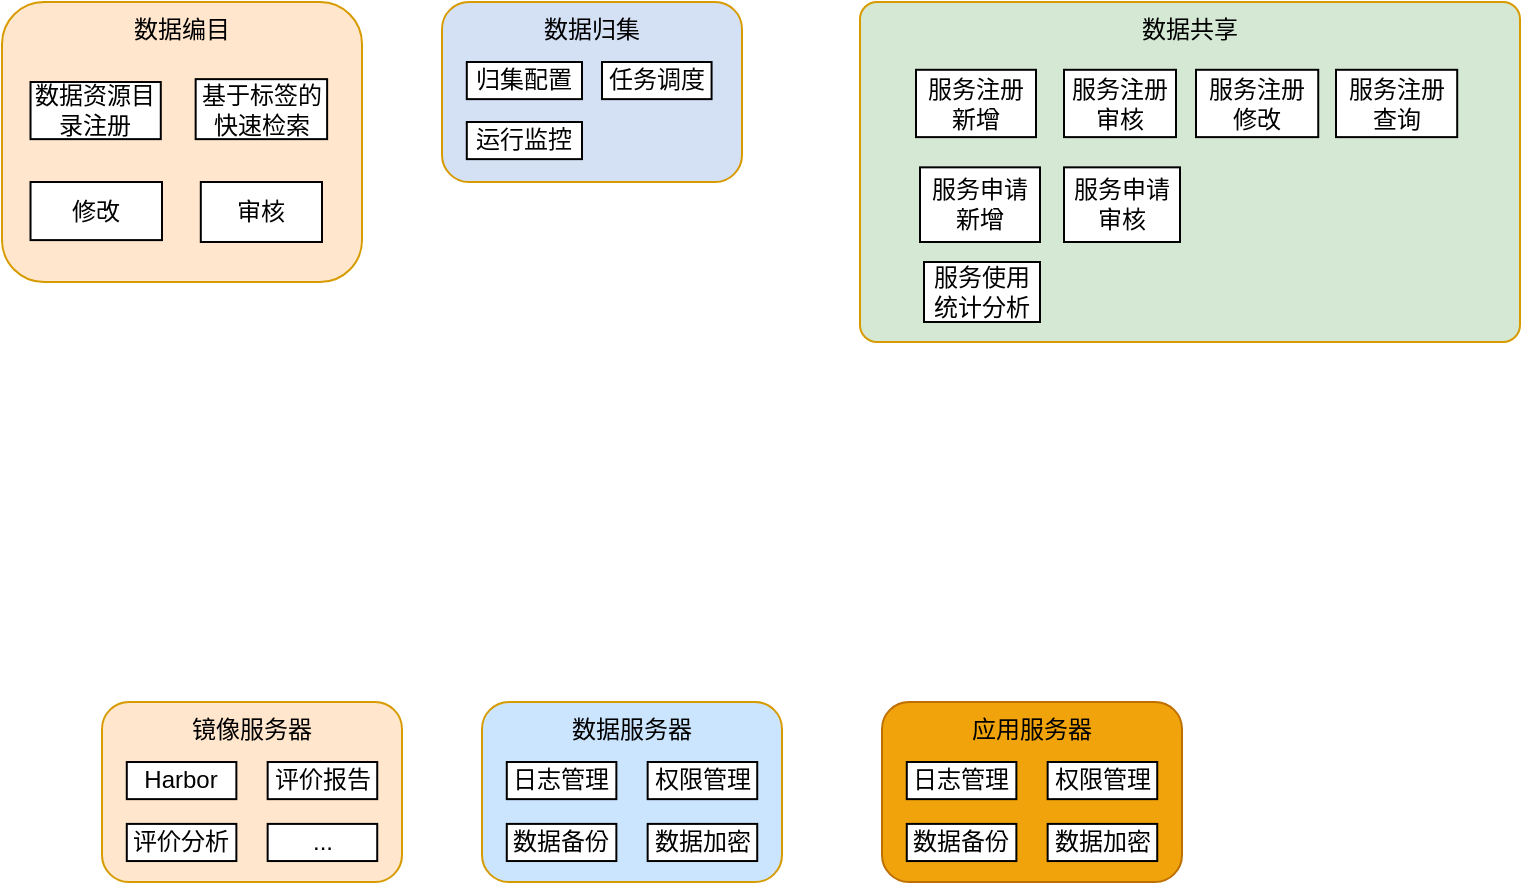 <mxfile version="20.2.3" type="github">
  <diagram id="Cf0lLEK_9qnLcHxA3XWf" name="部署图">
    <mxGraphModel dx="868" dy="620" grid="1" gridSize="10" guides="1" tooltips="1" connect="1" arrows="1" fold="1" page="1" pageScale="1" pageWidth="827" pageHeight="1169" math="0" shadow="0">
      <root>
        <mxCell id="0" />
        <mxCell id="1" parent="0" />
        <mxCell id="Lmyy_30AQW-yStVO0VXv-1" value="" style="group" vertex="1" connectable="0" parent="1">
          <mxGeometry x="40" y="50" width="180" height="140" as="geometry" />
        </mxCell>
        <mxCell id="Lmyy_30AQW-yStVO0VXv-2" value="数据编目" style="rounded=1;whiteSpace=wrap;html=1;fillColor=#ffe6cc;strokeColor=#d79b00;verticalAlign=top;" vertex="1" parent="Lmyy_30AQW-yStVO0VXv-1">
          <mxGeometry width="180" height="140" as="geometry" />
        </mxCell>
        <mxCell id="Lmyy_30AQW-yStVO0VXv-3" value="基于标签的快速检索" style="rounded=0;whiteSpace=wrap;html=1;" vertex="1" parent="Lmyy_30AQW-yStVO0VXv-1">
          <mxGeometry x="96.83" y="38.57" width="65.74" height="30" as="geometry" />
        </mxCell>
        <mxCell id="Lmyy_30AQW-yStVO0VXv-4" value="数据资源目录注册" style="rounded=0;whiteSpace=wrap;html=1;" vertex="1" parent="Lmyy_30AQW-yStVO0VXv-1">
          <mxGeometry x="14.26" y="40" width="65.13" height="28.57" as="geometry" />
        </mxCell>
        <mxCell id="Lmyy_30AQW-yStVO0VXv-5" value="修改" style="rounded=0;whiteSpace=wrap;html=1;" vertex="1" parent="Lmyy_30AQW-yStVO0VXv-1">
          <mxGeometry x="14.26" y="90" width="65.74" height="29.05" as="geometry" />
        </mxCell>
        <mxCell id="Lmyy_30AQW-yStVO0VXv-6" value="审核" style="rounded=0;whiteSpace=wrap;html=1;" vertex="1" parent="Lmyy_30AQW-yStVO0VXv-1">
          <mxGeometry x="99.4" y="90" width="60.6" height="30" as="geometry" />
        </mxCell>
        <mxCell id="Lmyy_30AQW-yStVO0VXv-7" value="" style="group;fillColor=default;fillStyle=hatch;container=0;" vertex="1" connectable="0" parent="1">
          <mxGeometry x="50" y="210" width="150" height="90.001" as="geometry" />
        </mxCell>
        <mxCell id="Lmyy_30AQW-yStVO0VXv-16" value="" style="group;fillColor=default;fillStyle=hatch;" vertex="1" connectable="0" parent="1">
          <mxGeometry x="260" y="50" width="150" height="90.001" as="geometry" />
        </mxCell>
        <mxCell id="Lmyy_30AQW-yStVO0VXv-17" value="数据归集" style="rounded=1;whiteSpace=wrap;html=1;fillColor=#D4E1F5;strokeColor=#d79b00;verticalAlign=top;" vertex="1" parent="Lmyy_30AQW-yStVO0VXv-16">
          <mxGeometry width="150" height="90" as="geometry" />
        </mxCell>
        <mxCell id="Lmyy_30AQW-yStVO0VXv-18" value="归集配置" style="rounded=0;whiteSpace=wrap;html=1;" vertex="1" parent="Lmyy_30AQW-yStVO0VXv-16">
          <mxGeometry x="12.4" y="30" width="57.6" height="18.57" as="geometry" />
        </mxCell>
        <mxCell id="Lmyy_30AQW-yStVO0VXv-19" value="任务调度" style="rounded=0;whiteSpace=wrap;html=1;" vertex="1" parent="Lmyy_30AQW-yStVO0VXv-16">
          <mxGeometry x="80.001" y="29.999" width="54.783" height="18.571" as="geometry" />
        </mxCell>
        <mxCell id="Lmyy_30AQW-yStVO0VXv-20" value="运行监控" style="rounded=0;whiteSpace=wrap;html=1;" vertex="1" parent="Lmyy_30AQW-yStVO0VXv-16">
          <mxGeometry x="12.4" y="60" width="57.6" height="18.57" as="geometry" />
        </mxCell>
        <mxCell id="Lmyy_30AQW-yStVO0VXv-21" value="" style="group;fillColor=default;fillStyle=hatch;" vertex="1" connectable="0" parent="1">
          <mxGeometry x="470" y="50" width="330" height="170" as="geometry" />
        </mxCell>
        <mxCell id="Lmyy_30AQW-yStVO0VXv-22" value="" style="group" vertex="1" connectable="0" parent="Lmyy_30AQW-yStVO0VXv-21">
          <mxGeometry x="-1" width="330" height="170" as="geometry" />
        </mxCell>
        <mxCell id="Lmyy_30AQW-yStVO0VXv-23" value="数据共享" style="rounded=1;whiteSpace=wrap;html=1;fillColor=#D5E8D4;strokeColor=#d79b00;verticalAlign=top;arcSize=5;" vertex="1" parent="Lmyy_30AQW-yStVO0VXv-22">
          <mxGeometry width="330" height="170" as="geometry" />
        </mxCell>
        <mxCell id="Lmyy_30AQW-yStVO0VXv-24" value="服务注册新增" style="rounded=0;whiteSpace=wrap;html=1;" vertex="1" parent="Lmyy_30AQW-yStVO0VXv-22">
          <mxGeometry x="28" y="33.9" width="60" height="33.66" as="geometry" />
        </mxCell>
        <mxCell id="Lmyy_30AQW-yStVO0VXv-25" value="服务注册审核" style="rounded=0;whiteSpace=wrap;html=1;" vertex="1" parent="Lmyy_30AQW-yStVO0VXv-22">
          <mxGeometry x="102" y="33.9" width="56" height="33.66" as="geometry" />
        </mxCell>
        <mxCell id="Lmyy_30AQW-yStVO0VXv-26" value="服务注册修改" style="rounded=0;whiteSpace=wrap;html=1;" vertex="1" parent="Lmyy_30AQW-yStVO0VXv-22">
          <mxGeometry x="168" y="33.9" width="61.12" height="33.66" as="geometry" />
        </mxCell>
        <mxCell id="Lmyy_30AQW-yStVO0VXv-27" value="服务注册查询" style="rounded=0;whiteSpace=wrap;html=1;" vertex="1" parent="Lmyy_30AQW-yStVO0VXv-22">
          <mxGeometry x="238" y="33.9" width="60.6" height="33.66" as="geometry" />
        </mxCell>
        <mxCell id="Lmyy_30AQW-yStVO0VXv-28" value="服务申请新增" style="rounded=0;whiteSpace=wrap;html=1;" vertex="1" parent="Lmyy_30AQW-yStVO0VXv-22">
          <mxGeometry x="30" y="82.67" width="60" height="37.33" as="geometry" />
        </mxCell>
        <mxCell id="Lmyy_30AQW-yStVO0VXv-29" value="服务申请审核" style="rounded=0;whiteSpace=wrap;html=1;" vertex="1" parent="Lmyy_30AQW-yStVO0VXv-22">
          <mxGeometry x="102" y="82.67" width="58" height="37.33" as="geometry" />
        </mxCell>
        <mxCell id="Lmyy_30AQW-yStVO0VXv-30" value="服务使用统计分析" style="rounded=0;whiteSpace=wrap;html=1;" vertex="1" parent="Lmyy_30AQW-yStVO0VXv-22">
          <mxGeometry x="32" y="130" width="58" height="30" as="geometry" />
        </mxCell>
        <mxCell id="Lmyy_30AQW-yStVO0VXv-31" value="" style="group" vertex="1" connectable="0" parent="1">
          <mxGeometry x="280" y="400" width="150" height="90" as="geometry" />
        </mxCell>
        <mxCell id="Lmyy_30AQW-yStVO0VXv-32" value="数据服务器" style="rounded=1;whiteSpace=wrap;html=1;fillColor=#CCE5FF;strokeColor=#d79b00;verticalAlign=top;" vertex="1" parent="Lmyy_30AQW-yStVO0VXv-31">
          <mxGeometry width="150" height="90" as="geometry" />
        </mxCell>
        <mxCell id="Lmyy_30AQW-yStVO0VXv-33" value="数据备份" style="rounded=0;whiteSpace=wrap;html=1;" vertex="1" parent="Lmyy_30AQW-yStVO0VXv-31">
          <mxGeometry x="12.396" y="60.952" width="54.783" height="18.571" as="geometry" />
        </mxCell>
        <mxCell id="Lmyy_30AQW-yStVO0VXv-34" value="数据加密" style="rounded=0;whiteSpace=wrap;html=1;" vertex="1" parent="Lmyy_30AQW-yStVO0VXv-31">
          <mxGeometry x="82.831" y="60.952" width="54.783" height="18.571" as="geometry" />
        </mxCell>
        <mxCell id="Lmyy_30AQW-yStVO0VXv-35" value="日志管理" style="rounded=0;whiteSpace=wrap;html=1;" vertex="1" parent="Lmyy_30AQW-yStVO0VXv-31">
          <mxGeometry x="12.396" y="29.999" width="54.783" height="18.571" as="geometry" />
        </mxCell>
        <mxCell id="Lmyy_30AQW-yStVO0VXv-36" value="权限管理" style="rounded=0;whiteSpace=wrap;html=1;" vertex="1" parent="Lmyy_30AQW-yStVO0VXv-31">
          <mxGeometry x="82.831" y="29.999" width="54.783" height="18.571" as="geometry" />
        </mxCell>
        <mxCell id="Lmyy_30AQW-yStVO0VXv-37" value="" style="group" vertex="1" connectable="0" parent="1">
          <mxGeometry x="90" y="400" width="150" height="90" as="geometry" />
        </mxCell>
        <mxCell id="Lmyy_30AQW-yStVO0VXv-38" value="镜像服务器" style="rounded=1;whiteSpace=wrap;html=1;fillColor=#ffe6cc;strokeColor=#d79b00;verticalAlign=top;" vertex="1" parent="Lmyy_30AQW-yStVO0VXv-37">
          <mxGeometry width="150" height="90" as="geometry" />
        </mxCell>
        <mxCell id="Lmyy_30AQW-yStVO0VXv-39" value="评价分析" style="rounded=0;whiteSpace=wrap;html=1;" vertex="1" parent="Lmyy_30AQW-yStVO0VXv-37">
          <mxGeometry x="12.396" y="60.952" width="54.783" height="18.571" as="geometry" />
        </mxCell>
        <mxCell id="Lmyy_30AQW-yStVO0VXv-40" value="..." style="rounded=0;whiteSpace=wrap;html=1;" vertex="1" parent="Lmyy_30AQW-yStVO0VXv-37">
          <mxGeometry x="82.831" y="60.952" width="54.783" height="18.571" as="geometry" />
        </mxCell>
        <mxCell id="Lmyy_30AQW-yStVO0VXv-41" value="Harbor" style="rounded=0;whiteSpace=wrap;html=1;" vertex="1" parent="Lmyy_30AQW-yStVO0VXv-37">
          <mxGeometry x="12.396" y="29.999" width="54.783" height="18.571" as="geometry" />
        </mxCell>
        <mxCell id="Lmyy_30AQW-yStVO0VXv-42" value="评价报告" style="rounded=0;whiteSpace=wrap;html=1;" vertex="1" parent="Lmyy_30AQW-yStVO0VXv-37">
          <mxGeometry x="82.831" y="29.999" width="54.783" height="18.571" as="geometry" />
        </mxCell>
        <mxCell id="Lmyy_30AQW-yStVO0VXv-45" value="" style="group" vertex="1" connectable="0" parent="1">
          <mxGeometry x="480" y="400" width="150" height="90" as="geometry" />
        </mxCell>
        <mxCell id="Lmyy_30AQW-yStVO0VXv-46" value="应用服务器" style="rounded=1;whiteSpace=wrap;html=1;fillColor=#f0a30a;strokeColor=#BD7000;verticalAlign=top;fontColor=#000000;" vertex="1" parent="Lmyy_30AQW-yStVO0VXv-45">
          <mxGeometry width="150" height="90" as="geometry" />
        </mxCell>
        <mxCell id="Lmyy_30AQW-yStVO0VXv-47" value="数据备份" style="rounded=0;whiteSpace=wrap;html=1;" vertex="1" parent="Lmyy_30AQW-yStVO0VXv-45">
          <mxGeometry x="12.396" y="60.952" width="54.783" height="18.571" as="geometry" />
        </mxCell>
        <mxCell id="Lmyy_30AQW-yStVO0VXv-48" value="数据加密" style="rounded=0;whiteSpace=wrap;html=1;" vertex="1" parent="Lmyy_30AQW-yStVO0VXv-45">
          <mxGeometry x="82.831" y="60.952" width="54.783" height="18.571" as="geometry" />
        </mxCell>
        <mxCell id="Lmyy_30AQW-yStVO0VXv-49" value="日志管理" style="rounded=0;whiteSpace=wrap;html=1;" vertex="1" parent="Lmyy_30AQW-yStVO0VXv-45">
          <mxGeometry x="12.396" y="29.999" width="54.783" height="18.571" as="geometry" />
        </mxCell>
        <mxCell id="Lmyy_30AQW-yStVO0VXv-50" value="权限管理" style="rounded=0;whiteSpace=wrap;html=1;" vertex="1" parent="Lmyy_30AQW-yStVO0VXv-45">
          <mxGeometry x="82.831" y="29.999" width="54.783" height="18.571" as="geometry" />
        </mxCell>
      </root>
    </mxGraphModel>
  </diagram>
</mxfile>

